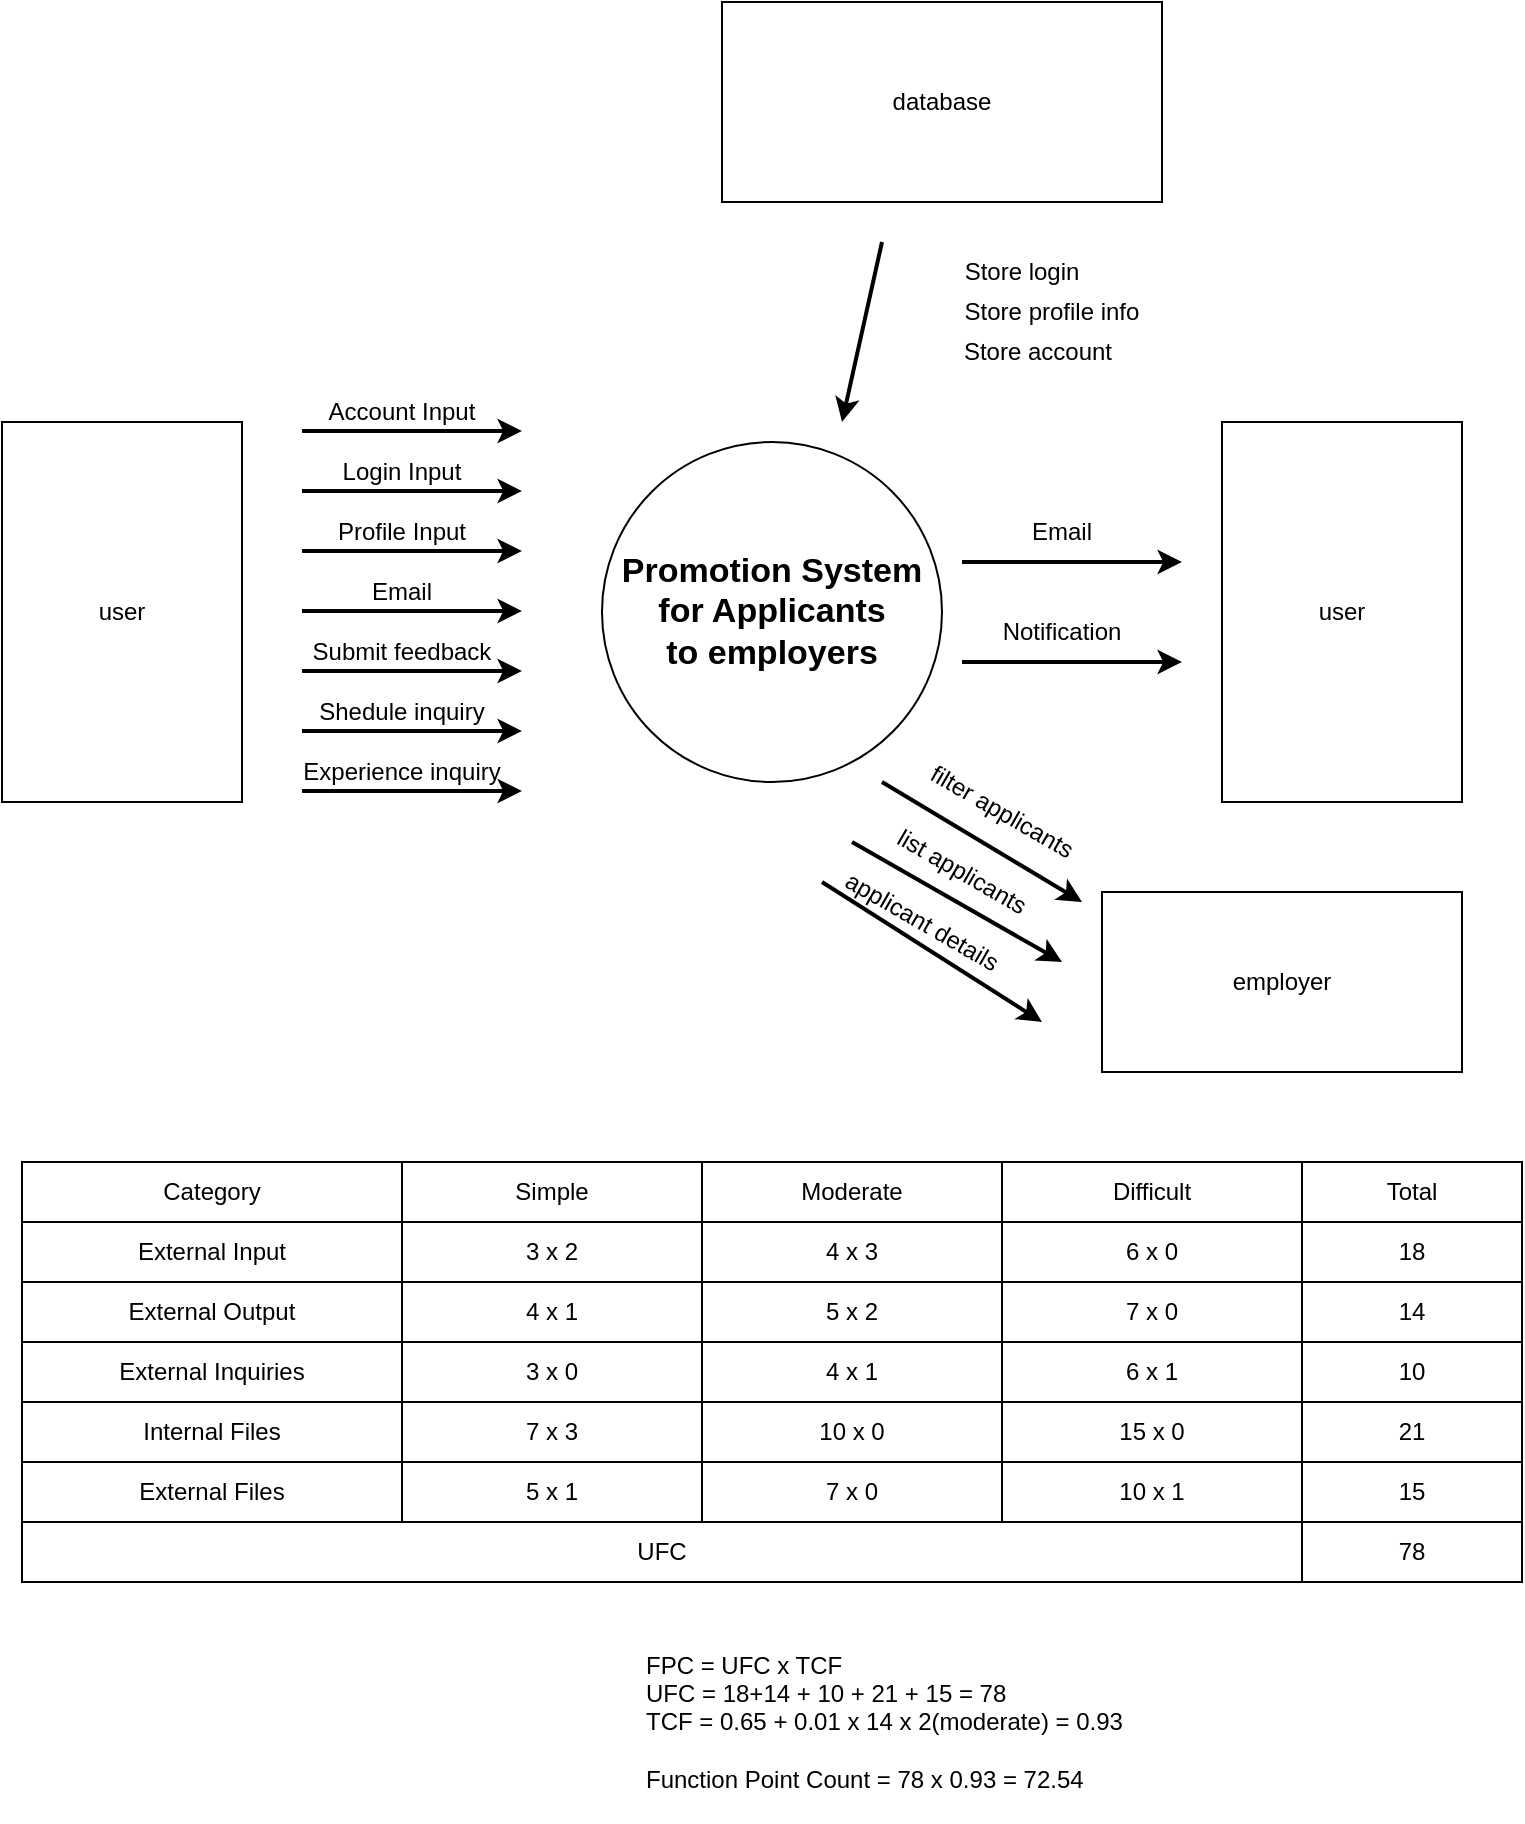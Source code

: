 <mxfile version="22.1.5" type="device">
  <diagram name="Page-1" id="-rqOTlMd8MYFc4F5V8Hg">
    <mxGraphModel dx="989" dy="538" grid="1" gridSize="10" guides="1" tooltips="1" connect="1" arrows="1" fold="1" page="1" pageScale="1" pageWidth="850" pageHeight="1100" math="0" shadow="0">
      <root>
        <mxCell id="0" />
        <mxCell id="1" parent="0" />
        <mxCell id="XNnmLKPXYBNMZLEdGIRE-1" value="&lt;font style=&quot;font-size: 17px;&quot;&gt;&lt;b&gt;Promotion System for Applicants&lt;br&gt;to employers&lt;/b&gt;&lt;/font&gt;" style="ellipse;whiteSpace=wrap;html=1;aspect=fixed;" vertex="1" parent="1">
          <mxGeometry x="340" y="280" width="170" height="170" as="geometry" />
        </mxCell>
        <mxCell id="XNnmLKPXYBNMZLEdGIRE-2" value="user" style="rounded=0;whiteSpace=wrap;html=1;" vertex="1" parent="1">
          <mxGeometry x="40" y="270" width="120" height="190" as="geometry" />
        </mxCell>
        <mxCell id="XNnmLKPXYBNMZLEdGIRE-3" value="user" style="rounded=0;whiteSpace=wrap;html=1;" vertex="1" parent="1">
          <mxGeometry x="650" y="270" width="120" height="190" as="geometry" />
        </mxCell>
        <mxCell id="XNnmLKPXYBNMZLEdGIRE-4" value="employer" style="rounded=0;whiteSpace=wrap;html=1;" vertex="1" parent="1">
          <mxGeometry x="590" y="505" width="180" height="90" as="geometry" />
        </mxCell>
        <mxCell id="XNnmLKPXYBNMZLEdGIRE-5" value="database" style="rounded=0;whiteSpace=wrap;html=1;" vertex="1" parent="1">
          <mxGeometry x="400" y="60" width="220" height="100" as="geometry" />
        </mxCell>
        <mxCell id="XNnmLKPXYBNMZLEdGIRE-6" value="" style="endArrow=classic;html=1;rounded=0;strokeWidth=2;" edge="1" parent="1">
          <mxGeometry width="50" height="50" relative="1" as="geometry">
            <mxPoint x="190" y="274.5" as="sourcePoint" />
            <mxPoint x="300" y="274.5" as="targetPoint" />
          </mxGeometry>
        </mxCell>
        <mxCell id="XNnmLKPXYBNMZLEdGIRE-7" value="" style="endArrow=classic;html=1;rounded=0;strokeWidth=2;" edge="1" parent="1">
          <mxGeometry width="50" height="50" relative="1" as="geometry">
            <mxPoint x="190" y="304.5" as="sourcePoint" />
            <mxPoint x="300" y="304.5" as="targetPoint" />
          </mxGeometry>
        </mxCell>
        <mxCell id="XNnmLKPXYBNMZLEdGIRE-8" value="" style="endArrow=classic;html=1;rounded=0;strokeWidth=2;" edge="1" parent="1">
          <mxGeometry width="50" height="50" relative="1" as="geometry">
            <mxPoint x="190" y="334.5" as="sourcePoint" />
            <mxPoint x="300" y="334.5" as="targetPoint" />
          </mxGeometry>
        </mxCell>
        <mxCell id="XNnmLKPXYBNMZLEdGIRE-9" value="" style="endArrow=classic;html=1;rounded=0;strokeWidth=2;" edge="1" parent="1">
          <mxGeometry width="50" height="50" relative="1" as="geometry">
            <mxPoint x="190" y="364.5" as="sourcePoint" />
            <mxPoint x="300" y="364.5" as="targetPoint" />
          </mxGeometry>
        </mxCell>
        <mxCell id="XNnmLKPXYBNMZLEdGIRE-10" value="" style="endArrow=classic;html=1;rounded=0;strokeWidth=2;" edge="1" parent="1">
          <mxGeometry width="50" height="50" relative="1" as="geometry">
            <mxPoint x="190" y="394.5" as="sourcePoint" />
            <mxPoint x="300" y="394.5" as="targetPoint" />
          </mxGeometry>
        </mxCell>
        <mxCell id="XNnmLKPXYBNMZLEdGIRE-11" value="" style="endArrow=classic;html=1;rounded=0;strokeWidth=2;" edge="1" parent="1">
          <mxGeometry width="50" height="50" relative="1" as="geometry">
            <mxPoint x="190" y="424.5" as="sourcePoint" />
            <mxPoint x="300" y="424.5" as="targetPoint" />
          </mxGeometry>
        </mxCell>
        <mxCell id="XNnmLKPXYBNMZLEdGIRE-12" value="" style="endArrow=classic;html=1;rounded=0;strokeWidth=2;" edge="1" parent="1">
          <mxGeometry width="50" height="50" relative="1" as="geometry">
            <mxPoint x="190" y="454.5" as="sourcePoint" />
            <mxPoint x="300" y="454.5" as="targetPoint" />
          </mxGeometry>
        </mxCell>
        <mxCell id="XNnmLKPXYBNMZLEdGIRE-13" value="" style="endArrow=classic;html=1;rounded=0;strokeWidth=2;" edge="1" parent="1">
          <mxGeometry width="50" height="50" relative="1" as="geometry">
            <mxPoint x="520" y="340" as="sourcePoint" />
            <mxPoint x="630" y="340" as="targetPoint" />
          </mxGeometry>
        </mxCell>
        <mxCell id="XNnmLKPXYBNMZLEdGIRE-14" value="" style="endArrow=classic;html=1;rounded=0;strokeWidth=2;" edge="1" parent="1">
          <mxGeometry width="50" height="50" relative="1" as="geometry">
            <mxPoint x="520" y="390" as="sourcePoint" />
            <mxPoint x="630" y="390" as="targetPoint" />
          </mxGeometry>
        </mxCell>
        <mxCell id="XNnmLKPXYBNMZLEdGIRE-15" value="" style="endArrow=classic;html=1;rounded=0;strokeWidth=2;" edge="1" parent="1">
          <mxGeometry width="50" height="50" relative="1" as="geometry">
            <mxPoint x="480" y="450" as="sourcePoint" />
            <mxPoint x="580" y="510" as="targetPoint" />
          </mxGeometry>
        </mxCell>
        <mxCell id="XNnmLKPXYBNMZLEdGIRE-16" value="" style="endArrow=classic;html=1;rounded=0;strokeWidth=2;" edge="1" parent="1">
          <mxGeometry width="50" height="50" relative="1" as="geometry">
            <mxPoint x="465" y="480" as="sourcePoint" />
            <mxPoint x="570" y="540" as="targetPoint" />
          </mxGeometry>
        </mxCell>
        <mxCell id="XNnmLKPXYBNMZLEdGIRE-17" value="" style="endArrow=classic;html=1;rounded=0;strokeWidth=2;" edge="1" parent="1">
          <mxGeometry width="50" height="50" relative="1" as="geometry">
            <mxPoint x="450" y="500" as="sourcePoint" />
            <mxPoint x="560" y="570" as="targetPoint" />
          </mxGeometry>
        </mxCell>
        <mxCell id="XNnmLKPXYBNMZLEdGIRE-20" value="" style="endArrow=classic;html=1;rounded=0;strokeWidth=2;" edge="1" parent="1">
          <mxGeometry width="50" height="50" relative="1" as="geometry">
            <mxPoint x="480" y="180" as="sourcePoint" />
            <mxPoint x="460" y="270" as="targetPoint" />
          </mxGeometry>
        </mxCell>
        <mxCell id="XNnmLKPXYBNMZLEdGIRE-21" value="Account Input" style="text;html=1;strokeColor=none;fillColor=none;align=center;verticalAlign=middle;whiteSpace=wrap;rounded=0;" vertex="1" parent="1">
          <mxGeometry x="190" y="250" width="100" height="30" as="geometry" />
        </mxCell>
        <mxCell id="XNnmLKPXYBNMZLEdGIRE-22" value="Login Input" style="text;html=1;strokeColor=none;fillColor=none;align=center;verticalAlign=middle;whiteSpace=wrap;rounded=0;" vertex="1" parent="1">
          <mxGeometry x="190" y="280" width="100" height="30" as="geometry" />
        </mxCell>
        <mxCell id="XNnmLKPXYBNMZLEdGIRE-23" value="Profile Input" style="text;html=1;strokeColor=none;fillColor=none;align=center;verticalAlign=middle;whiteSpace=wrap;rounded=0;" vertex="1" parent="1">
          <mxGeometry x="190" y="310" width="100" height="30" as="geometry" />
        </mxCell>
        <mxCell id="XNnmLKPXYBNMZLEdGIRE-24" value="Email" style="text;html=1;strokeColor=none;fillColor=none;align=center;verticalAlign=middle;whiteSpace=wrap;rounded=0;" vertex="1" parent="1">
          <mxGeometry x="190" y="340" width="100" height="30" as="geometry" />
        </mxCell>
        <mxCell id="XNnmLKPXYBNMZLEdGIRE-25" value="Submit feedback" style="text;html=1;strokeColor=none;fillColor=none;align=center;verticalAlign=middle;whiteSpace=wrap;rounded=0;" vertex="1" parent="1">
          <mxGeometry x="190" y="370" width="100" height="30" as="geometry" />
        </mxCell>
        <mxCell id="XNnmLKPXYBNMZLEdGIRE-26" value="Shedule inquiry" style="text;html=1;strokeColor=none;fillColor=none;align=center;verticalAlign=middle;whiteSpace=wrap;rounded=0;" vertex="1" parent="1">
          <mxGeometry x="190" y="400" width="100" height="30" as="geometry" />
        </mxCell>
        <mxCell id="XNnmLKPXYBNMZLEdGIRE-27" value="Experience inquiry" style="text;html=1;strokeColor=none;fillColor=none;align=center;verticalAlign=middle;whiteSpace=wrap;rounded=0;" vertex="1" parent="1">
          <mxGeometry x="180" y="430" width="120" height="30" as="geometry" />
        </mxCell>
        <mxCell id="XNnmLKPXYBNMZLEdGIRE-28" value="filter applicants" style="text;html=1;strokeColor=none;fillColor=none;align=center;verticalAlign=middle;whiteSpace=wrap;rounded=0;rotation=30;" vertex="1" parent="1">
          <mxGeometry x="490" y="450" width="100" height="30" as="geometry" />
        </mxCell>
        <mxCell id="XNnmLKPXYBNMZLEdGIRE-29" value="list applicants" style="text;html=1;strokeColor=none;fillColor=none;align=center;verticalAlign=middle;whiteSpace=wrap;rounded=0;rotation=30;" vertex="1" parent="1">
          <mxGeometry x="470" y="480" width="100" height="30" as="geometry" />
        </mxCell>
        <mxCell id="XNnmLKPXYBNMZLEdGIRE-31" value="applicant details" style="text;html=1;strokeColor=none;fillColor=none;align=center;verticalAlign=middle;whiteSpace=wrap;rounded=0;rotation=30;" vertex="1" parent="1">
          <mxGeometry x="450" y="505" width="100" height="30" as="geometry" />
        </mxCell>
        <mxCell id="XNnmLKPXYBNMZLEdGIRE-32" value="Email" style="text;html=1;strokeColor=none;fillColor=none;align=center;verticalAlign=middle;whiteSpace=wrap;rounded=0;" vertex="1" parent="1">
          <mxGeometry x="520" y="310" width="100" height="30" as="geometry" />
        </mxCell>
        <mxCell id="XNnmLKPXYBNMZLEdGIRE-33" value="Notification" style="text;html=1;strokeColor=none;fillColor=none;align=center;verticalAlign=middle;whiteSpace=wrap;rounded=0;" vertex="1" parent="1">
          <mxGeometry x="520" y="360" width="100" height="30" as="geometry" />
        </mxCell>
        <mxCell id="XNnmLKPXYBNMZLEdGIRE-34" value="Store login" style="text;html=1;strokeColor=none;fillColor=none;align=center;verticalAlign=middle;whiteSpace=wrap;rounded=0;" vertex="1" parent="1">
          <mxGeometry x="500" y="180" width="100" height="30" as="geometry" />
        </mxCell>
        <mxCell id="XNnmLKPXYBNMZLEdGIRE-35" value="Store profile info" style="text;html=1;strokeColor=none;fillColor=none;align=center;verticalAlign=middle;whiteSpace=wrap;rounded=0;" vertex="1" parent="1">
          <mxGeometry x="515" y="200" width="100" height="30" as="geometry" />
        </mxCell>
        <mxCell id="XNnmLKPXYBNMZLEdGIRE-36" value="Store account" style="text;html=1;strokeColor=none;fillColor=none;align=center;verticalAlign=middle;whiteSpace=wrap;rounded=0;" vertex="1" parent="1">
          <mxGeometry x="508" y="220" width="100" height="30" as="geometry" />
        </mxCell>
        <mxCell id="XNnmLKPXYBNMZLEdGIRE-37" value="Category" style="swimlane;fontStyle=0;childLayout=stackLayout;horizontal=1;startSize=30;horizontalStack=0;resizeParent=1;resizeParentMax=0;resizeLast=0;collapsible=1;marginBottom=0;whiteSpace=wrap;html=1;" vertex="1" parent="1">
          <mxGeometry x="50" y="640" width="190" height="180" as="geometry" />
        </mxCell>
        <mxCell id="XNnmLKPXYBNMZLEdGIRE-38" value="External Input" style="text;strokeColor=default;fillColor=none;align=center;verticalAlign=middle;spacingLeft=4;spacingRight=4;overflow=hidden;points=[[0,0.5],[1,0.5]];portConstraint=eastwest;rotatable=0;whiteSpace=wrap;html=1;" vertex="1" parent="XNnmLKPXYBNMZLEdGIRE-37">
          <mxGeometry y="30" width="190" height="30" as="geometry" />
        </mxCell>
        <mxCell id="XNnmLKPXYBNMZLEdGIRE-39" value="External Output" style="text;strokeColor=default;fillColor=none;align=center;verticalAlign=middle;spacingLeft=4;spacingRight=4;overflow=hidden;points=[[0,0.5],[1,0.5]];portConstraint=eastwest;rotatable=0;whiteSpace=wrap;html=1;" vertex="1" parent="XNnmLKPXYBNMZLEdGIRE-37">
          <mxGeometry y="60" width="190" height="30" as="geometry" />
        </mxCell>
        <mxCell id="XNnmLKPXYBNMZLEdGIRE-40" value="External Inquiries" style="text;strokeColor=default;fillColor=none;align=center;verticalAlign=middle;spacingLeft=4;spacingRight=4;overflow=hidden;points=[[0,0.5],[1,0.5]];portConstraint=eastwest;rotatable=0;whiteSpace=wrap;html=1;" vertex="1" parent="XNnmLKPXYBNMZLEdGIRE-37">
          <mxGeometry y="90" width="190" height="30" as="geometry" />
        </mxCell>
        <mxCell id="XNnmLKPXYBNMZLEdGIRE-74" value="Internal Files" style="text;strokeColor=default;fillColor=none;align=center;verticalAlign=middle;spacingLeft=4;spacingRight=4;overflow=hidden;points=[[0,0.5],[1,0.5]];portConstraint=eastwest;rotatable=0;whiteSpace=wrap;html=1;" vertex="1" parent="XNnmLKPXYBNMZLEdGIRE-37">
          <mxGeometry y="120" width="190" height="30" as="geometry" />
        </mxCell>
        <mxCell id="XNnmLKPXYBNMZLEdGIRE-75" value="External Files" style="text;strokeColor=default;fillColor=none;align=center;verticalAlign=middle;spacingLeft=4;spacingRight=4;overflow=hidden;points=[[0,0.5],[1,0.5]];portConstraint=eastwest;rotatable=0;whiteSpace=wrap;html=1;" vertex="1" parent="XNnmLKPXYBNMZLEdGIRE-37">
          <mxGeometry y="150" width="190" height="30" as="geometry" />
        </mxCell>
        <mxCell id="XNnmLKPXYBNMZLEdGIRE-76" value="Simple" style="swimlane;fontStyle=0;childLayout=stackLayout;horizontal=1;startSize=30;horizontalStack=0;resizeParent=1;resizeParentMax=0;resizeLast=0;collapsible=1;marginBottom=0;whiteSpace=wrap;html=1;" vertex="1" parent="1">
          <mxGeometry x="240" y="640" width="150" height="180" as="geometry" />
        </mxCell>
        <mxCell id="XNnmLKPXYBNMZLEdGIRE-77" value="3 x 2" style="text;strokeColor=default;fillColor=none;align=center;verticalAlign=middle;spacingLeft=4;spacingRight=4;overflow=hidden;points=[[0,0.5],[1,0.5]];portConstraint=eastwest;rotatable=0;whiteSpace=wrap;html=1;" vertex="1" parent="XNnmLKPXYBNMZLEdGIRE-76">
          <mxGeometry y="30" width="150" height="30" as="geometry" />
        </mxCell>
        <mxCell id="XNnmLKPXYBNMZLEdGIRE-78" value="4 x 1" style="text;strokeColor=default;fillColor=none;align=center;verticalAlign=middle;spacingLeft=4;spacingRight=4;overflow=hidden;points=[[0,0.5],[1,0.5]];portConstraint=eastwest;rotatable=0;whiteSpace=wrap;html=1;" vertex="1" parent="XNnmLKPXYBNMZLEdGIRE-76">
          <mxGeometry y="60" width="150" height="30" as="geometry" />
        </mxCell>
        <mxCell id="XNnmLKPXYBNMZLEdGIRE-79" value="3 x 0" style="text;strokeColor=default;fillColor=none;align=center;verticalAlign=middle;spacingLeft=4;spacingRight=4;overflow=hidden;points=[[0,0.5],[1,0.5]];portConstraint=eastwest;rotatable=0;whiteSpace=wrap;html=1;" vertex="1" parent="XNnmLKPXYBNMZLEdGIRE-76">
          <mxGeometry y="90" width="150" height="30" as="geometry" />
        </mxCell>
        <mxCell id="XNnmLKPXYBNMZLEdGIRE-80" value="7 x 3" style="text;strokeColor=default;fillColor=none;align=center;verticalAlign=middle;spacingLeft=4;spacingRight=4;overflow=hidden;points=[[0,0.5],[1,0.5]];portConstraint=eastwest;rotatable=0;whiteSpace=wrap;html=1;" vertex="1" parent="XNnmLKPXYBNMZLEdGIRE-76">
          <mxGeometry y="120" width="150" height="30" as="geometry" />
        </mxCell>
        <mxCell id="XNnmLKPXYBNMZLEdGIRE-81" value="5 x 1" style="text;strokeColor=default;fillColor=none;align=center;verticalAlign=middle;spacingLeft=4;spacingRight=4;overflow=hidden;points=[[0,0.5],[1,0.5]];portConstraint=eastwest;rotatable=0;whiteSpace=wrap;html=1;" vertex="1" parent="XNnmLKPXYBNMZLEdGIRE-76">
          <mxGeometry y="150" width="150" height="30" as="geometry" />
        </mxCell>
        <mxCell id="XNnmLKPXYBNMZLEdGIRE-82" value="Moderate" style="swimlane;fontStyle=0;childLayout=stackLayout;horizontal=1;startSize=30;horizontalStack=0;resizeParent=1;resizeParentMax=0;resizeLast=0;collapsible=1;marginBottom=0;whiteSpace=wrap;html=1;" vertex="1" parent="1">
          <mxGeometry x="390" y="640" width="150" height="180" as="geometry" />
        </mxCell>
        <mxCell id="XNnmLKPXYBNMZLEdGIRE-83" value="4 x 3" style="text;strokeColor=default;fillColor=none;align=center;verticalAlign=middle;spacingLeft=4;spacingRight=4;overflow=hidden;points=[[0,0.5],[1,0.5]];portConstraint=eastwest;rotatable=0;whiteSpace=wrap;html=1;" vertex="1" parent="XNnmLKPXYBNMZLEdGIRE-82">
          <mxGeometry y="30" width="150" height="30" as="geometry" />
        </mxCell>
        <mxCell id="XNnmLKPXYBNMZLEdGIRE-84" value="5 x 2" style="text;strokeColor=default;fillColor=none;align=center;verticalAlign=middle;spacingLeft=4;spacingRight=4;overflow=hidden;points=[[0,0.5],[1,0.5]];portConstraint=eastwest;rotatable=0;whiteSpace=wrap;html=1;" vertex="1" parent="XNnmLKPXYBNMZLEdGIRE-82">
          <mxGeometry y="60" width="150" height="30" as="geometry" />
        </mxCell>
        <mxCell id="XNnmLKPXYBNMZLEdGIRE-85" value="4 x 1" style="text;strokeColor=default;fillColor=none;align=center;verticalAlign=middle;spacingLeft=4;spacingRight=4;overflow=hidden;points=[[0,0.5],[1,0.5]];portConstraint=eastwest;rotatable=0;whiteSpace=wrap;html=1;" vertex="1" parent="XNnmLKPXYBNMZLEdGIRE-82">
          <mxGeometry y="90" width="150" height="30" as="geometry" />
        </mxCell>
        <mxCell id="XNnmLKPXYBNMZLEdGIRE-86" value="10 x 0" style="text;strokeColor=default;fillColor=none;align=center;verticalAlign=middle;spacingLeft=4;spacingRight=4;overflow=hidden;points=[[0,0.5],[1,0.5]];portConstraint=eastwest;rotatable=0;whiteSpace=wrap;html=1;" vertex="1" parent="XNnmLKPXYBNMZLEdGIRE-82">
          <mxGeometry y="120" width="150" height="30" as="geometry" />
        </mxCell>
        <mxCell id="XNnmLKPXYBNMZLEdGIRE-87" value="7 x 0" style="text;strokeColor=default;fillColor=none;align=center;verticalAlign=middle;spacingLeft=4;spacingRight=4;overflow=hidden;points=[[0,0.5],[1,0.5]];portConstraint=eastwest;rotatable=0;whiteSpace=wrap;html=1;" vertex="1" parent="XNnmLKPXYBNMZLEdGIRE-82">
          <mxGeometry y="150" width="150" height="30" as="geometry" />
        </mxCell>
        <mxCell id="XNnmLKPXYBNMZLEdGIRE-88" value="Difficult" style="swimlane;fontStyle=0;childLayout=stackLayout;horizontal=1;startSize=30;horizontalStack=0;resizeParent=1;resizeParentMax=0;resizeLast=0;collapsible=1;marginBottom=0;whiteSpace=wrap;html=1;" vertex="1" parent="1">
          <mxGeometry x="540" y="640" width="150" height="180" as="geometry" />
        </mxCell>
        <mxCell id="XNnmLKPXYBNMZLEdGIRE-89" value="6 x 0" style="text;strokeColor=default;fillColor=none;align=center;verticalAlign=middle;spacingLeft=4;spacingRight=4;overflow=hidden;points=[[0,0.5],[1,0.5]];portConstraint=eastwest;rotatable=0;whiteSpace=wrap;html=1;" vertex="1" parent="XNnmLKPXYBNMZLEdGIRE-88">
          <mxGeometry y="30" width="150" height="30" as="geometry" />
        </mxCell>
        <mxCell id="XNnmLKPXYBNMZLEdGIRE-90" value="7 x 0" style="text;strokeColor=default;fillColor=none;align=center;verticalAlign=middle;spacingLeft=4;spacingRight=4;overflow=hidden;points=[[0,0.5],[1,0.5]];portConstraint=eastwest;rotatable=0;whiteSpace=wrap;html=1;" vertex="1" parent="XNnmLKPXYBNMZLEdGIRE-88">
          <mxGeometry y="60" width="150" height="30" as="geometry" />
        </mxCell>
        <mxCell id="XNnmLKPXYBNMZLEdGIRE-91" value="6 x 1" style="text;strokeColor=default;fillColor=none;align=center;verticalAlign=middle;spacingLeft=4;spacingRight=4;overflow=hidden;points=[[0,0.5],[1,0.5]];portConstraint=eastwest;rotatable=0;whiteSpace=wrap;html=1;" vertex="1" parent="XNnmLKPXYBNMZLEdGIRE-88">
          <mxGeometry y="90" width="150" height="30" as="geometry" />
        </mxCell>
        <mxCell id="XNnmLKPXYBNMZLEdGIRE-92" value="15 x 0" style="text;strokeColor=default;fillColor=none;align=center;verticalAlign=middle;spacingLeft=4;spacingRight=4;overflow=hidden;points=[[0,0.5],[1,0.5]];portConstraint=eastwest;rotatable=0;whiteSpace=wrap;html=1;" vertex="1" parent="XNnmLKPXYBNMZLEdGIRE-88">
          <mxGeometry y="120" width="150" height="30" as="geometry" />
        </mxCell>
        <mxCell id="XNnmLKPXYBNMZLEdGIRE-93" value="10 x 1" style="text;strokeColor=default;fillColor=none;align=center;verticalAlign=middle;spacingLeft=4;spacingRight=4;overflow=hidden;points=[[0,0.5],[1,0.5]];portConstraint=eastwest;rotatable=0;whiteSpace=wrap;html=1;" vertex="1" parent="XNnmLKPXYBNMZLEdGIRE-88">
          <mxGeometry y="150" width="150" height="30" as="geometry" />
        </mxCell>
        <mxCell id="XNnmLKPXYBNMZLEdGIRE-94" value="Total" style="swimlane;fontStyle=0;childLayout=stackLayout;horizontal=1;startSize=30;horizontalStack=0;resizeParent=1;resizeParentMax=0;resizeLast=0;collapsible=1;marginBottom=0;whiteSpace=wrap;html=1;" vertex="1" parent="1">
          <mxGeometry x="690" y="640" width="110" height="210" as="geometry" />
        </mxCell>
        <mxCell id="XNnmLKPXYBNMZLEdGIRE-95" value="18" style="text;strokeColor=default;fillColor=none;align=center;verticalAlign=middle;spacingLeft=4;spacingRight=4;overflow=hidden;points=[[0,0.5],[1,0.5]];portConstraint=eastwest;rotatable=0;whiteSpace=wrap;html=1;" vertex="1" parent="XNnmLKPXYBNMZLEdGIRE-94">
          <mxGeometry y="30" width="110" height="30" as="geometry" />
        </mxCell>
        <mxCell id="XNnmLKPXYBNMZLEdGIRE-96" value="14" style="text;strokeColor=default;fillColor=none;align=center;verticalAlign=middle;spacingLeft=4;spacingRight=4;overflow=hidden;points=[[0,0.5],[1,0.5]];portConstraint=eastwest;rotatable=0;whiteSpace=wrap;html=1;" vertex="1" parent="XNnmLKPXYBNMZLEdGIRE-94">
          <mxGeometry y="60" width="110" height="30" as="geometry" />
        </mxCell>
        <mxCell id="XNnmLKPXYBNMZLEdGIRE-97" value="10" style="text;strokeColor=default;fillColor=none;align=center;verticalAlign=middle;spacingLeft=4;spacingRight=4;overflow=hidden;points=[[0,0.5],[1,0.5]];portConstraint=eastwest;rotatable=0;whiteSpace=wrap;html=1;" vertex="1" parent="XNnmLKPXYBNMZLEdGIRE-94">
          <mxGeometry y="90" width="110" height="30" as="geometry" />
        </mxCell>
        <mxCell id="XNnmLKPXYBNMZLEdGIRE-98" value="21" style="text;strokeColor=default;fillColor=none;align=center;verticalAlign=middle;spacingLeft=4;spacingRight=4;overflow=hidden;points=[[0,0.5],[1,0.5]];portConstraint=eastwest;rotatable=0;whiteSpace=wrap;html=1;" vertex="1" parent="XNnmLKPXYBNMZLEdGIRE-94">
          <mxGeometry y="120" width="110" height="30" as="geometry" />
        </mxCell>
        <mxCell id="XNnmLKPXYBNMZLEdGIRE-99" value="15" style="text;strokeColor=default;fillColor=none;align=center;verticalAlign=middle;spacingLeft=4;spacingRight=4;overflow=hidden;points=[[0,0.5],[1,0.5]];portConstraint=eastwest;rotatable=0;whiteSpace=wrap;html=1;" vertex="1" parent="XNnmLKPXYBNMZLEdGIRE-94">
          <mxGeometry y="150" width="110" height="30" as="geometry" />
        </mxCell>
        <mxCell id="XNnmLKPXYBNMZLEdGIRE-100" value="78" style="text;strokeColor=default;fillColor=none;align=center;verticalAlign=middle;spacingLeft=4;spacingRight=4;overflow=hidden;points=[[0,0.5],[1,0.5]];portConstraint=eastwest;rotatable=0;whiteSpace=wrap;html=1;" vertex="1" parent="XNnmLKPXYBNMZLEdGIRE-94">
          <mxGeometry y="180" width="110" height="30" as="geometry" />
        </mxCell>
        <mxCell id="XNnmLKPXYBNMZLEdGIRE-103" value="UFC" style="rounded=0;whiteSpace=wrap;html=1;" vertex="1" parent="1">
          <mxGeometry x="50" y="820" width="640" height="30" as="geometry" />
        </mxCell>
        <mxCell id="XNnmLKPXYBNMZLEdGIRE-105" value="FPC = UFC x TCF&lt;br&gt;UFC = 18+14 + 10 + 21 + 15 = 78&lt;br&gt;TCF = 0.65 + 0.01 x 14 x 2(moderate) = 0.93&lt;br&gt;&lt;br&gt;Function Point Count = 78 x 0.93 = 72.54" style="text;html=1;strokeColor=none;fillColor=none;align=left;verticalAlign=middle;whiteSpace=wrap;rounded=0;" vertex="1" parent="1">
          <mxGeometry x="360" y="870" width="360" height="100" as="geometry" />
        </mxCell>
      </root>
    </mxGraphModel>
  </diagram>
</mxfile>

